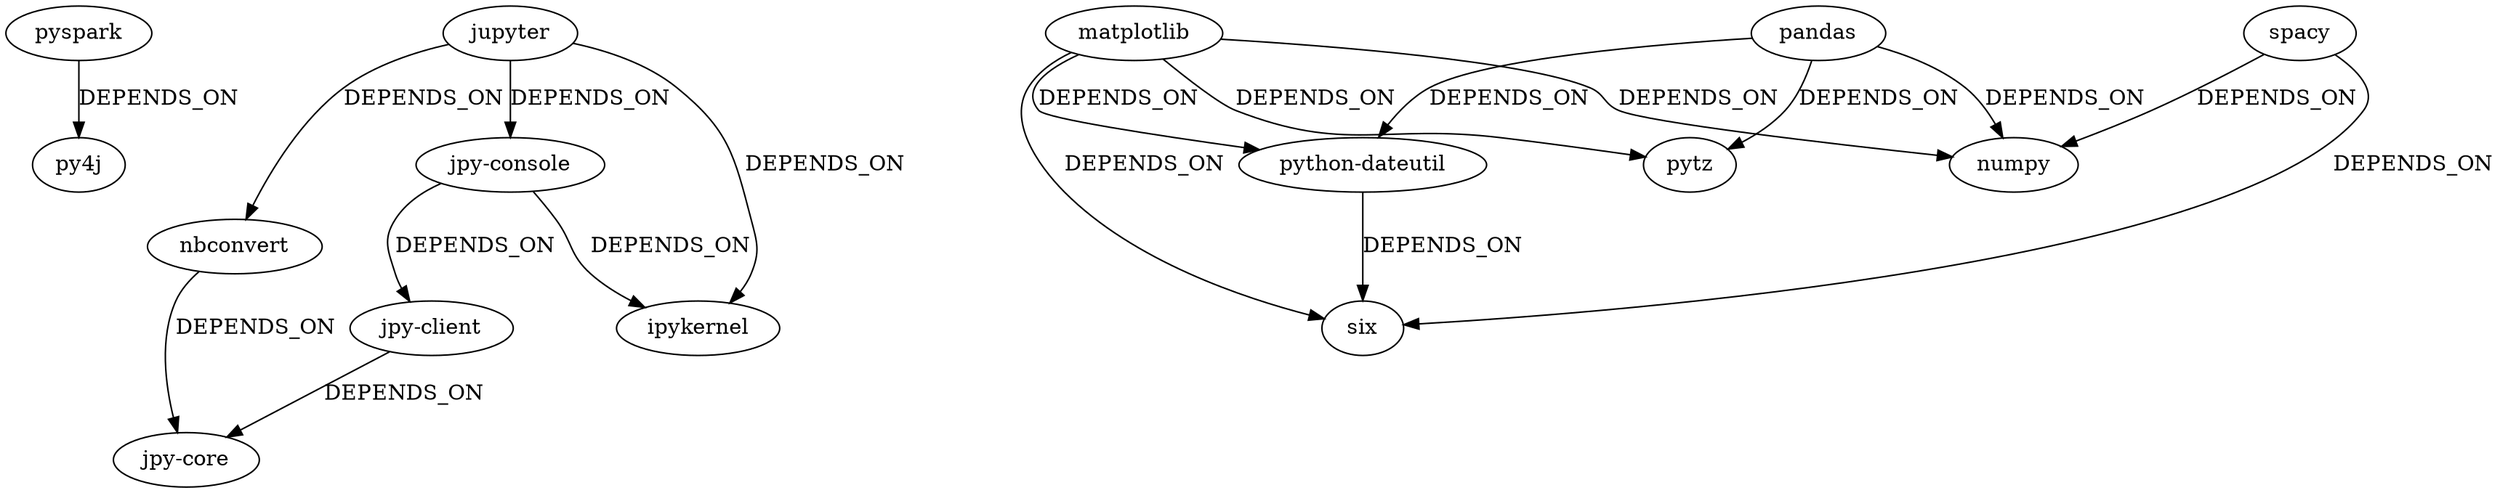 strict digraph {
    "py4j"
    "jpy-client"
    "matplotlib"
    "nbconvert"
    "python-dateutil"
    "six"
    "jpy-console"
    "pyspark"
    "pytz"
    "spacy"
    "jupyter"
    "pandas"
    "ipykernel"
    "jpy-core"
    "numpy"
    "jpy-client" -> "jpy-core" [label="DEPENDS_ON"; weight=1]
    "matplotlib" -> "python-dateutil" [label="DEPENDS_ON"; weight=1]
    "matplotlib" -> "six" [label="DEPENDS_ON"; weight=1]
    "matplotlib" -> "pytz" [label="DEPENDS_ON"; weight=1]
    "matplotlib" -> "numpy" [label="DEPENDS_ON"; weight=1]
    "nbconvert" -> "jpy-core" [label="DEPENDS_ON"; weight=1]
    "python-dateutil" -> "six" [label="DEPENDS_ON"; weight=1]
    "jpy-console" -> "jpy-client" [label="DEPENDS_ON"; weight=1]
    "jpy-console" -> "ipykernel" [label="DEPENDS_ON"; weight=1]
    "pyspark" -> "py4j" [label="DEPENDS_ON"; weight=1]
    "spacy" -> "six" [label="DEPENDS_ON"; weight=1]
    "spacy" -> "numpy" [label="DEPENDS_ON"; weight=1]
    "jupyter" -> "nbconvert" [label="DEPENDS_ON"; weight=1]
    "jupyter" -> "jpy-console" [label="DEPENDS_ON"; weight=1]
    "jupyter" -> "ipykernel" [label="DEPENDS_ON"; weight=1]
    "pandas" -> "python-dateutil" [label="DEPENDS_ON"; weight=1]
    "pandas" -> "pytz" [label="DEPENDS_ON"; weight=1]
    "pandas" -> "numpy" [label="DEPENDS_ON"; weight=1]
}
